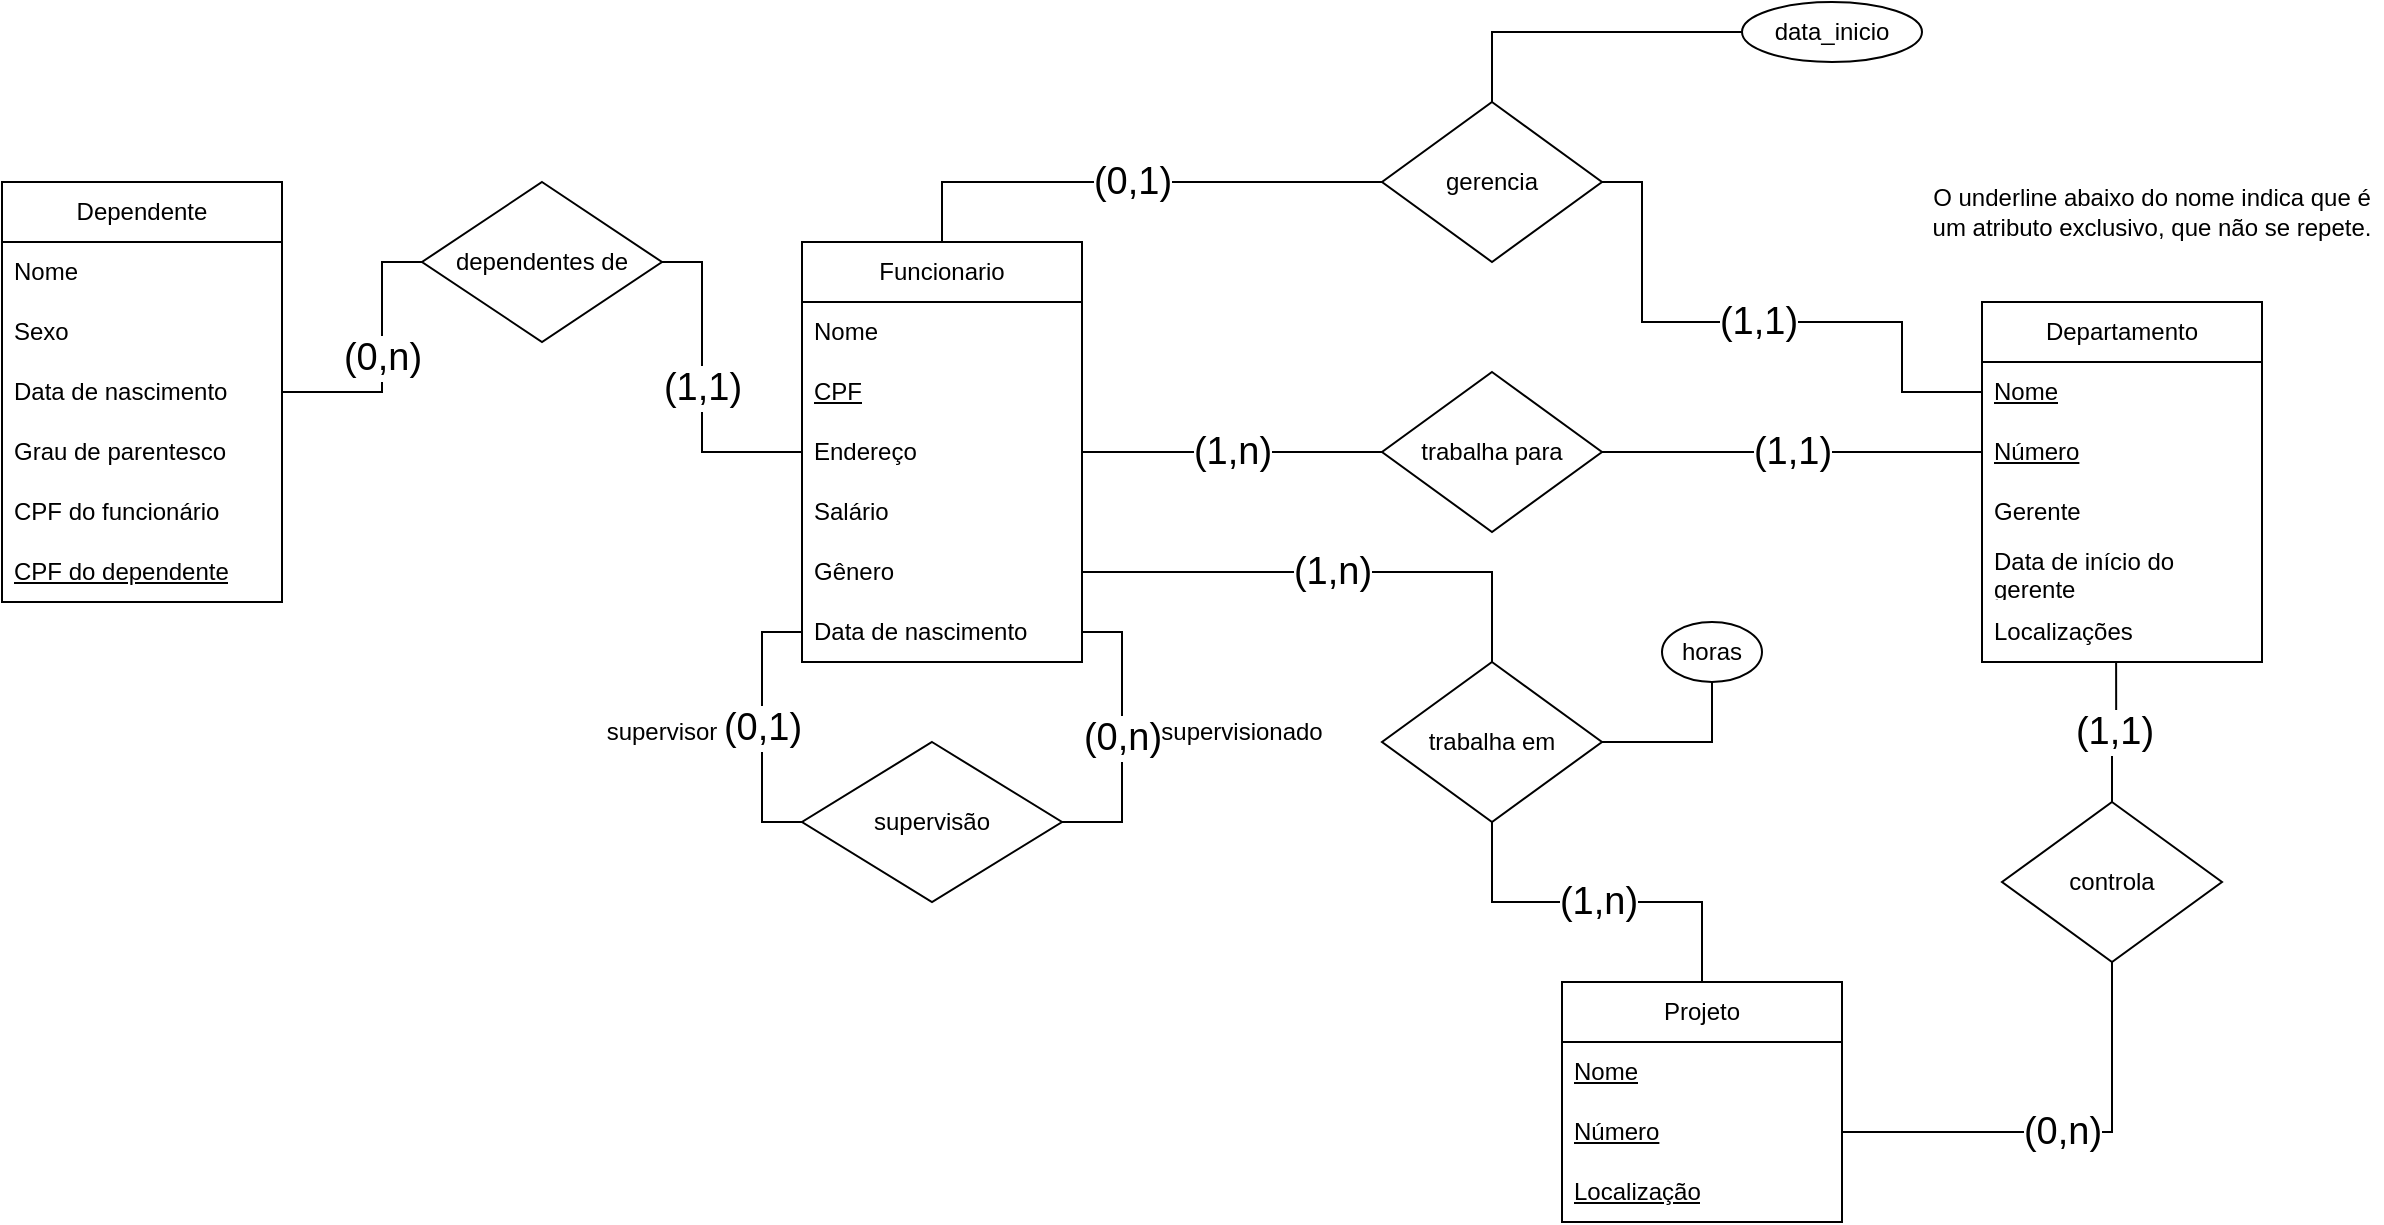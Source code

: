 <mxfile version="21.1.5" type="device">
  <diagram name="Página-1" id="Oc5LjdRUB5y-7cpVcPuX">
    <mxGraphModel dx="1862" dy="1691" grid="1" gridSize="10" guides="1" tooltips="1" connect="1" arrows="1" fold="1" page="1" pageScale="1" pageWidth="827" pageHeight="1169" math="0" shadow="0">
      <root>
        <mxCell id="0" />
        <mxCell id="1" parent="0" />
        <mxCell id="AI8YHg9Tg-GwP-52ux4Y-10" value="Funcionario" style="swimlane;fontStyle=0;childLayout=stackLayout;horizontal=1;startSize=30;horizontalStack=0;resizeParent=1;resizeParentMax=0;resizeLast=0;collapsible=1;marginBottom=0;whiteSpace=wrap;html=1;" parent="1" vertex="1">
          <mxGeometry x="70" y="80" width="140" height="210" as="geometry" />
        </mxCell>
        <mxCell id="AI8YHg9Tg-GwP-52ux4Y-11" value="Nome" style="text;strokeColor=none;fillColor=none;align=left;verticalAlign=middle;spacingLeft=4;spacingRight=4;overflow=hidden;points=[[0,0.5],[1,0.5]];portConstraint=eastwest;rotatable=0;whiteSpace=wrap;html=1;" parent="AI8YHg9Tg-GwP-52ux4Y-10" vertex="1">
          <mxGeometry y="30" width="140" height="30" as="geometry" />
        </mxCell>
        <mxCell id="AI8YHg9Tg-GwP-52ux4Y-12" value="&lt;u&gt;CPF&lt;/u&gt;" style="text;strokeColor=none;fillColor=none;align=left;verticalAlign=middle;spacingLeft=4;spacingRight=4;overflow=hidden;points=[[0,0.5],[1,0.5]];portConstraint=eastwest;rotatable=0;whiteSpace=wrap;html=1;" parent="AI8YHg9Tg-GwP-52ux4Y-10" vertex="1">
          <mxGeometry y="60" width="140" height="30" as="geometry" />
        </mxCell>
        <mxCell id="AI8YHg9Tg-GwP-52ux4Y-13" value="Endereço" style="text;strokeColor=none;fillColor=none;align=left;verticalAlign=middle;spacingLeft=4;spacingRight=4;overflow=hidden;points=[[0,0.5],[1,0.5]];portConstraint=eastwest;rotatable=0;whiteSpace=wrap;html=1;" parent="AI8YHg9Tg-GwP-52ux4Y-10" vertex="1">
          <mxGeometry y="90" width="140" height="30" as="geometry" />
        </mxCell>
        <mxCell id="AI8YHg9Tg-GwP-52ux4Y-30" value="Salário" style="text;strokeColor=none;fillColor=none;align=left;verticalAlign=middle;spacingLeft=4;spacingRight=4;overflow=hidden;points=[[0,0.5],[1,0.5]];portConstraint=eastwest;rotatable=0;whiteSpace=wrap;html=1;" parent="AI8YHg9Tg-GwP-52ux4Y-10" vertex="1">
          <mxGeometry y="120" width="140" height="30" as="geometry" />
        </mxCell>
        <mxCell id="AI8YHg9Tg-GwP-52ux4Y-31" value="Gênero" style="text;strokeColor=none;fillColor=none;align=left;verticalAlign=middle;spacingLeft=4;spacingRight=4;overflow=hidden;points=[[0,0.5],[1,0.5]];portConstraint=eastwest;rotatable=0;whiteSpace=wrap;html=1;" parent="AI8YHg9Tg-GwP-52ux4Y-10" vertex="1">
          <mxGeometry y="150" width="140" height="30" as="geometry" />
        </mxCell>
        <mxCell id="AI8YHg9Tg-GwP-52ux4Y-32" value="Data de nascimento" style="text;strokeColor=none;fillColor=none;align=left;verticalAlign=middle;spacingLeft=4;spacingRight=4;overflow=hidden;points=[[0,0.5],[1,0.5]];portConstraint=eastwest;rotatable=0;whiteSpace=wrap;html=1;" parent="AI8YHg9Tg-GwP-52ux4Y-10" vertex="1">
          <mxGeometry y="180" width="140" height="30" as="geometry" />
        </mxCell>
        <mxCell id="AI8YHg9Tg-GwP-52ux4Y-15" value="Departamento" style="swimlane;fontStyle=0;childLayout=stackLayout;horizontal=1;startSize=30;horizontalStack=0;resizeParent=1;resizeParentMax=0;resizeLast=0;collapsible=1;marginBottom=0;whiteSpace=wrap;html=1;" parent="1" vertex="1">
          <mxGeometry x="660" y="110" width="140" height="180" as="geometry" />
        </mxCell>
        <mxCell id="AI8YHg9Tg-GwP-52ux4Y-16" value="&lt;u&gt;Nome&lt;/u&gt;" style="text;strokeColor=none;fillColor=none;align=left;verticalAlign=middle;spacingLeft=4;spacingRight=4;overflow=hidden;points=[[0,0.5],[1,0.5]];portConstraint=eastwest;rotatable=0;whiteSpace=wrap;html=1;" parent="AI8YHg9Tg-GwP-52ux4Y-15" vertex="1">
          <mxGeometry y="30" width="140" height="30" as="geometry" />
        </mxCell>
        <mxCell id="AI8YHg9Tg-GwP-52ux4Y-17" value="&lt;u&gt;Número&lt;/u&gt;" style="text;strokeColor=none;fillColor=none;align=left;verticalAlign=middle;spacingLeft=4;spacingRight=4;overflow=hidden;points=[[0,0.5],[1,0.5]];portConstraint=eastwest;rotatable=0;whiteSpace=wrap;html=1;" parent="AI8YHg9Tg-GwP-52ux4Y-15" vertex="1">
          <mxGeometry y="60" width="140" height="30" as="geometry" />
        </mxCell>
        <mxCell id="AI8YHg9Tg-GwP-52ux4Y-18" value="Gerente" style="text;strokeColor=none;fillColor=none;align=left;verticalAlign=middle;spacingLeft=4;spacingRight=4;overflow=hidden;points=[[0,0.5],[1,0.5]];portConstraint=eastwest;rotatable=0;whiteSpace=wrap;html=1;" parent="AI8YHg9Tg-GwP-52ux4Y-15" vertex="1">
          <mxGeometry y="90" width="140" height="30" as="geometry" />
        </mxCell>
        <mxCell id="AI8YHg9Tg-GwP-52ux4Y-28" value="Data de início do gerente" style="text;strokeColor=none;fillColor=none;align=left;verticalAlign=middle;spacingLeft=4;spacingRight=4;overflow=hidden;points=[[0,0.5],[1,0.5]];portConstraint=eastwest;rotatable=0;whiteSpace=wrap;html=1;" parent="AI8YHg9Tg-GwP-52ux4Y-15" vertex="1">
          <mxGeometry y="120" width="140" height="30" as="geometry" />
        </mxCell>
        <mxCell id="AI8YHg9Tg-GwP-52ux4Y-29" value="Localizações" style="text;strokeColor=none;fillColor=none;align=left;verticalAlign=middle;spacingLeft=4;spacingRight=4;overflow=hidden;points=[[0,0.5],[1,0.5]];portConstraint=eastwest;rotatable=0;whiteSpace=wrap;html=1;" parent="AI8YHg9Tg-GwP-52ux4Y-15" vertex="1">
          <mxGeometry y="150" width="140" height="30" as="geometry" />
        </mxCell>
        <mxCell id="AI8YHg9Tg-GwP-52ux4Y-19" value="Projeto" style="swimlane;fontStyle=0;childLayout=stackLayout;horizontal=1;startSize=30;horizontalStack=0;resizeParent=1;resizeParentMax=0;resizeLast=0;collapsible=1;marginBottom=0;whiteSpace=wrap;html=1;" parent="1" vertex="1">
          <mxGeometry x="450" y="450" width="140" height="120" as="geometry" />
        </mxCell>
        <mxCell id="AI8YHg9Tg-GwP-52ux4Y-20" value="&lt;u&gt;Nome&lt;/u&gt;" style="text;strokeColor=none;fillColor=none;align=left;verticalAlign=middle;spacingLeft=4;spacingRight=4;overflow=hidden;points=[[0,0.5],[1,0.5]];portConstraint=eastwest;rotatable=0;whiteSpace=wrap;html=1;" parent="AI8YHg9Tg-GwP-52ux4Y-19" vertex="1">
          <mxGeometry y="30" width="140" height="30" as="geometry" />
        </mxCell>
        <mxCell id="AI8YHg9Tg-GwP-52ux4Y-21" value="&lt;u&gt;Número&lt;/u&gt;" style="text;strokeColor=none;fillColor=none;align=left;verticalAlign=middle;spacingLeft=4;spacingRight=4;overflow=hidden;points=[[0,0.5],[1,0.5]];portConstraint=eastwest;rotatable=0;whiteSpace=wrap;html=1;" parent="AI8YHg9Tg-GwP-52ux4Y-19" vertex="1">
          <mxGeometry y="60" width="140" height="30" as="geometry" />
        </mxCell>
        <mxCell id="AI8YHg9Tg-GwP-52ux4Y-22" value="&lt;u&gt;Localização&lt;/u&gt;" style="text;strokeColor=none;fillColor=none;align=left;verticalAlign=middle;spacingLeft=4;spacingRight=4;overflow=hidden;points=[[0,0.5],[1,0.5]];portConstraint=eastwest;rotatable=0;whiteSpace=wrap;html=1;" parent="AI8YHg9Tg-GwP-52ux4Y-19" vertex="1">
          <mxGeometry y="90" width="140" height="30" as="geometry" />
        </mxCell>
        <mxCell id="AI8YHg9Tg-GwP-52ux4Y-23" value="Dependente" style="swimlane;fontStyle=0;childLayout=stackLayout;horizontal=1;startSize=30;horizontalStack=0;resizeParent=1;resizeParentMax=0;resizeLast=0;collapsible=1;marginBottom=0;whiteSpace=wrap;html=1;" parent="1" vertex="1">
          <mxGeometry x="-330" y="50" width="140" height="210" as="geometry" />
        </mxCell>
        <mxCell id="AI8YHg9Tg-GwP-52ux4Y-24" value="Nome" style="text;strokeColor=none;fillColor=none;align=left;verticalAlign=middle;spacingLeft=4;spacingRight=4;overflow=hidden;points=[[0,0.5],[1,0.5]];portConstraint=eastwest;rotatable=0;whiteSpace=wrap;html=1;" parent="AI8YHg9Tg-GwP-52ux4Y-23" vertex="1">
          <mxGeometry y="30" width="140" height="30" as="geometry" />
        </mxCell>
        <mxCell id="AI8YHg9Tg-GwP-52ux4Y-25" value="Sexo" style="text;strokeColor=none;fillColor=none;align=left;verticalAlign=middle;spacingLeft=4;spacingRight=4;overflow=hidden;points=[[0,0.5],[1,0.5]];portConstraint=eastwest;rotatable=0;whiteSpace=wrap;html=1;" parent="AI8YHg9Tg-GwP-52ux4Y-23" vertex="1">
          <mxGeometry y="60" width="140" height="30" as="geometry" />
        </mxCell>
        <mxCell id="AI8YHg9Tg-GwP-52ux4Y-26" value="Data de nascimento" style="text;strokeColor=none;fillColor=none;align=left;verticalAlign=middle;spacingLeft=4;spacingRight=4;overflow=hidden;points=[[0,0.5],[1,0.5]];portConstraint=eastwest;rotatable=0;whiteSpace=wrap;html=1;" parent="AI8YHg9Tg-GwP-52ux4Y-23" vertex="1">
          <mxGeometry y="90" width="140" height="30" as="geometry" />
        </mxCell>
        <mxCell id="AI8YHg9Tg-GwP-52ux4Y-33" value="Grau de parentesco" style="text;strokeColor=none;fillColor=none;align=left;verticalAlign=middle;spacingLeft=4;spacingRight=4;overflow=hidden;points=[[0,0.5],[1,0.5]];portConstraint=eastwest;rotatable=0;whiteSpace=wrap;html=1;" parent="AI8YHg9Tg-GwP-52ux4Y-23" vertex="1">
          <mxGeometry y="120" width="140" height="30" as="geometry" />
        </mxCell>
        <mxCell id="AI8YHg9Tg-GwP-52ux4Y-34" value="CPF do funcionário" style="text;strokeColor=none;fillColor=none;align=left;verticalAlign=middle;spacingLeft=4;spacingRight=4;overflow=hidden;points=[[0,0.5],[1,0.5]];portConstraint=eastwest;rotatable=0;whiteSpace=wrap;html=1;" parent="AI8YHg9Tg-GwP-52ux4Y-23" vertex="1">
          <mxGeometry y="150" width="140" height="30" as="geometry" />
        </mxCell>
        <mxCell id="3mumLLzkneM41m_8Ns4H-20" value="&lt;u&gt;CPF do dependente&lt;/u&gt;" style="text;strokeColor=none;fillColor=none;align=left;verticalAlign=middle;spacingLeft=4;spacingRight=4;overflow=hidden;points=[[0,0.5],[1,0.5]];portConstraint=eastwest;rotatable=0;whiteSpace=wrap;html=1;" parent="AI8YHg9Tg-GwP-52ux4Y-23" vertex="1">
          <mxGeometry y="180" width="140" height="30" as="geometry" />
        </mxCell>
        <mxCell id="AI8YHg9Tg-GwP-52ux4Y-27" value="O underline abaixo do nome indica que é um atributo exclusivo, que não se repete." style="text;html=1;strokeColor=none;fillColor=none;align=center;verticalAlign=middle;whiteSpace=wrap;rounded=0;" parent="1" vertex="1">
          <mxGeometry x="630" y="50" width="230" height="30" as="geometry" />
        </mxCell>
        <mxCell id="3mumLLzkneM41m_8Ns4H-2" value="(1,n)" style="edgeStyle=orthogonalEdgeStyle;rounded=0;orthogonalLoop=1;jettySize=auto;html=1;entryX=1;entryY=0.5;entryDx=0;entryDy=0;endArrow=none;endFill=0;fontSize=19;" parent="1" source="3mumLLzkneM41m_8Ns4H-1" target="AI8YHg9Tg-GwP-52ux4Y-13" edge="1">
          <mxGeometry relative="1" as="geometry" />
        </mxCell>
        <mxCell id="3mumLLzkneM41m_8Ns4H-3" value="(1,1)" style="edgeStyle=orthogonalEdgeStyle;rounded=0;orthogonalLoop=1;jettySize=auto;html=1;entryX=0;entryY=0.5;entryDx=0;entryDy=0;endArrow=none;endFill=0;fontSize=19;" parent="1" source="3mumLLzkneM41m_8Ns4H-1" target="AI8YHg9Tg-GwP-52ux4Y-17" edge="1">
          <mxGeometry relative="1" as="geometry" />
        </mxCell>
        <mxCell id="3mumLLzkneM41m_8Ns4H-1" value="trabalha para" style="rhombus;whiteSpace=wrap;html=1;" parent="1" vertex="1">
          <mxGeometry x="360" y="145" width="110" height="80" as="geometry" />
        </mxCell>
        <mxCell id="3mumLLzkneM41m_8Ns4H-5" value="(1,n)" style="edgeStyle=orthogonalEdgeStyle;rounded=0;orthogonalLoop=1;jettySize=auto;html=1;entryX=1;entryY=0.5;entryDx=0;entryDy=0;fontSize=19;endArrow=none;endFill=0;" parent="1" source="3mumLLzkneM41m_8Ns4H-4" target="AI8YHg9Tg-GwP-52ux4Y-31" edge="1">
          <mxGeometry relative="1" as="geometry" />
        </mxCell>
        <mxCell id="3mumLLzkneM41m_8Ns4H-6" value="(1,n)" style="edgeStyle=orthogonalEdgeStyle;rounded=0;orthogonalLoop=1;jettySize=auto;html=1;fontSize=19;endArrow=none;endFill=0;" parent="1" source="3mumLLzkneM41m_8Ns4H-4" target="AI8YHg9Tg-GwP-52ux4Y-19" edge="1">
          <mxGeometry relative="1" as="geometry" />
        </mxCell>
        <mxCell id="3mumLLzkneM41m_8Ns4H-11" style="edgeStyle=orthogonalEdgeStyle;rounded=0;orthogonalLoop=1;jettySize=auto;html=1;entryX=0.5;entryY=1;entryDx=0;entryDy=0;fontSize=19;endArrow=none;endFill=0;" parent="1" source="3mumLLzkneM41m_8Ns4H-4" target="3mumLLzkneM41m_8Ns4H-10" edge="1">
          <mxGeometry relative="1" as="geometry" />
        </mxCell>
        <mxCell id="3mumLLzkneM41m_8Ns4H-4" value="trabalha em" style="rhombus;whiteSpace=wrap;html=1;" parent="1" vertex="1">
          <mxGeometry x="360" y="290" width="110" height="80" as="geometry" />
        </mxCell>
        <mxCell id="3mumLLzkneM41m_8Ns4H-8" value="(1,1)" style="edgeStyle=orthogonalEdgeStyle;rounded=0;orthogonalLoop=1;jettySize=auto;html=1;entryX=0.479;entryY=1;entryDx=0;entryDy=0;entryPerimeter=0;endArrow=none;endFill=0;fontSize=19;" parent="1" source="3mumLLzkneM41m_8Ns4H-7" target="AI8YHg9Tg-GwP-52ux4Y-29" edge="1">
          <mxGeometry relative="1" as="geometry" />
        </mxCell>
        <mxCell id="3mumLLzkneM41m_8Ns4H-9" value="(0,n)" style="edgeStyle=orthogonalEdgeStyle;rounded=0;orthogonalLoop=1;jettySize=auto;html=1;entryX=1;entryY=0.5;entryDx=0;entryDy=0;endArrow=none;endFill=0;fontSize=19;" parent="1" source="3mumLLzkneM41m_8Ns4H-7" target="AI8YHg9Tg-GwP-52ux4Y-21" edge="1">
          <mxGeometry relative="1" as="geometry" />
        </mxCell>
        <mxCell id="3mumLLzkneM41m_8Ns4H-7" value="controla" style="rhombus;whiteSpace=wrap;html=1;" parent="1" vertex="1">
          <mxGeometry x="670" y="360" width="110" height="80" as="geometry" />
        </mxCell>
        <mxCell id="3mumLLzkneM41m_8Ns4H-10" value="horas" style="ellipse;whiteSpace=wrap;html=1;" parent="1" vertex="1">
          <mxGeometry x="500" y="270" width="50" height="30" as="geometry" />
        </mxCell>
        <mxCell id="3mumLLzkneM41m_8Ns4H-13" value="(0,1)" style="edgeStyle=orthogonalEdgeStyle;rounded=0;orthogonalLoop=1;jettySize=auto;html=1;entryX=0;entryY=0.5;entryDx=0;entryDy=0;endArrow=none;endFill=0;fontSize=19;" parent="1" source="3mumLLzkneM41m_8Ns4H-12" target="AI8YHg9Tg-GwP-52ux4Y-32" edge="1">
          <mxGeometry relative="1" as="geometry">
            <Array as="points">
              <mxPoint x="50" y="370" />
              <mxPoint x="50" y="275" />
            </Array>
          </mxGeometry>
        </mxCell>
        <mxCell id="3mumLLzkneM41m_8Ns4H-14" value="(0,n)" style="edgeStyle=orthogonalEdgeStyle;rounded=0;orthogonalLoop=1;jettySize=auto;html=1;entryX=1;entryY=0.5;entryDx=0;entryDy=0;fontSize=19;endArrow=none;endFill=0;" parent="1" source="3mumLLzkneM41m_8Ns4H-12" target="AI8YHg9Tg-GwP-52ux4Y-32" edge="1">
          <mxGeometry relative="1" as="geometry">
            <Array as="points">
              <mxPoint x="230" y="370" />
              <mxPoint x="230" y="275" />
            </Array>
          </mxGeometry>
        </mxCell>
        <mxCell id="3mumLLzkneM41m_8Ns4H-12" value="supervisão" style="rhombus;whiteSpace=wrap;html=1;" parent="1" vertex="1">
          <mxGeometry x="70" y="330" width="130" height="80" as="geometry" />
        </mxCell>
        <mxCell id="3mumLLzkneM41m_8Ns4H-15" value="supervisor" style="text;html=1;strokeColor=none;fillColor=none;align=center;verticalAlign=middle;whiteSpace=wrap;rounded=0;" parent="1" vertex="1">
          <mxGeometry x="-30" y="310" width="60" height="30" as="geometry" />
        </mxCell>
        <mxCell id="3mumLLzkneM41m_8Ns4H-16" value="supervisionado" style="text;html=1;strokeColor=none;fillColor=none;align=center;verticalAlign=middle;whiteSpace=wrap;rounded=0;" parent="1" vertex="1">
          <mxGeometry x="260" y="310" width="60" height="30" as="geometry" />
        </mxCell>
        <mxCell id="3mumLLzkneM41m_8Ns4H-18" value="(0,n)" style="edgeStyle=orthogonalEdgeStyle;rounded=0;orthogonalLoop=1;jettySize=auto;html=1;entryX=1;entryY=0.5;entryDx=0;entryDy=0;endArrow=none;endFill=0;fontSize=19;" parent="1" source="3mumLLzkneM41m_8Ns4H-17" target="AI8YHg9Tg-GwP-52ux4Y-26" edge="1">
          <mxGeometry relative="1" as="geometry">
            <Array as="points">
              <mxPoint x="-140" y="90" />
              <mxPoint x="-140" y="155" />
            </Array>
          </mxGeometry>
        </mxCell>
        <mxCell id="3mumLLzkneM41m_8Ns4H-19" value="(1,1)" style="edgeStyle=orthogonalEdgeStyle;rounded=0;orthogonalLoop=1;jettySize=auto;html=1;entryX=0;entryY=0.5;entryDx=0;entryDy=0;fontSize=19;endArrow=none;endFill=0;" parent="1" source="3mumLLzkneM41m_8Ns4H-17" target="AI8YHg9Tg-GwP-52ux4Y-13" edge="1">
          <mxGeometry relative="1" as="geometry">
            <Array as="points">
              <mxPoint x="20" y="90" />
              <mxPoint x="20" y="185" />
            </Array>
          </mxGeometry>
        </mxCell>
        <mxCell id="3mumLLzkneM41m_8Ns4H-17" value="dependentes de" style="rhombus;whiteSpace=wrap;html=1;" parent="1" vertex="1">
          <mxGeometry x="-120" y="50" width="120" height="80" as="geometry" />
        </mxCell>
        <mxCell id="3mumLLzkneM41m_8Ns4H-23" value="(0,1)" style="edgeStyle=orthogonalEdgeStyle;rounded=0;orthogonalLoop=1;jettySize=auto;html=1;entryX=0.5;entryY=0;entryDx=0;entryDy=0;endArrow=none;endFill=0;fontSize=19;" parent="1" source="3mumLLzkneM41m_8Ns4H-22" target="AI8YHg9Tg-GwP-52ux4Y-10" edge="1">
          <mxGeometry relative="1" as="geometry" />
        </mxCell>
        <mxCell id="3mumLLzkneM41m_8Ns4H-24" value="(1,1)" style="edgeStyle=orthogonalEdgeStyle;rounded=0;orthogonalLoop=1;jettySize=auto;html=1;entryX=0;entryY=0.5;entryDx=0;entryDy=0;fontSize=19;endArrow=none;endFill=0;exitX=1;exitY=0.5;exitDx=0;exitDy=0;" parent="1" source="3mumLLzkneM41m_8Ns4H-22" target="AI8YHg9Tg-GwP-52ux4Y-16" edge="1">
          <mxGeometry relative="1" as="geometry">
            <Array as="points">
              <mxPoint x="490" y="50" />
              <mxPoint x="490" y="120" />
              <mxPoint x="620" y="120" />
              <mxPoint x="620" y="155" />
            </Array>
          </mxGeometry>
        </mxCell>
        <mxCell id="3mumLLzkneM41m_8Ns4H-26" style="edgeStyle=orthogonalEdgeStyle;rounded=0;orthogonalLoop=1;jettySize=auto;html=1;entryX=0;entryY=0.5;entryDx=0;entryDy=0;endArrow=none;endFill=0;" parent="1" source="3mumLLzkneM41m_8Ns4H-22" target="3mumLLzkneM41m_8Ns4H-25" edge="1">
          <mxGeometry relative="1" as="geometry">
            <Array as="points">
              <mxPoint x="415" y="-25" />
            </Array>
          </mxGeometry>
        </mxCell>
        <mxCell id="3mumLLzkneM41m_8Ns4H-22" value="gerencia" style="rhombus;whiteSpace=wrap;html=1;" parent="1" vertex="1">
          <mxGeometry x="360" y="10" width="110" height="80" as="geometry" />
        </mxCell>
        <mxCell id="3mumLLzkneM41m_8Ns4H-25" value="data_inicio" style="ellipse;whiteSpace=wrap;html=1;" parent="1" vertex="1">
          <mxGeometry x="540" y="-40" width="90" height="30" as="geometry" />
        </mxCell>
      </root>
    </mxGraphModel>
  </diagram>
</mxfile>
